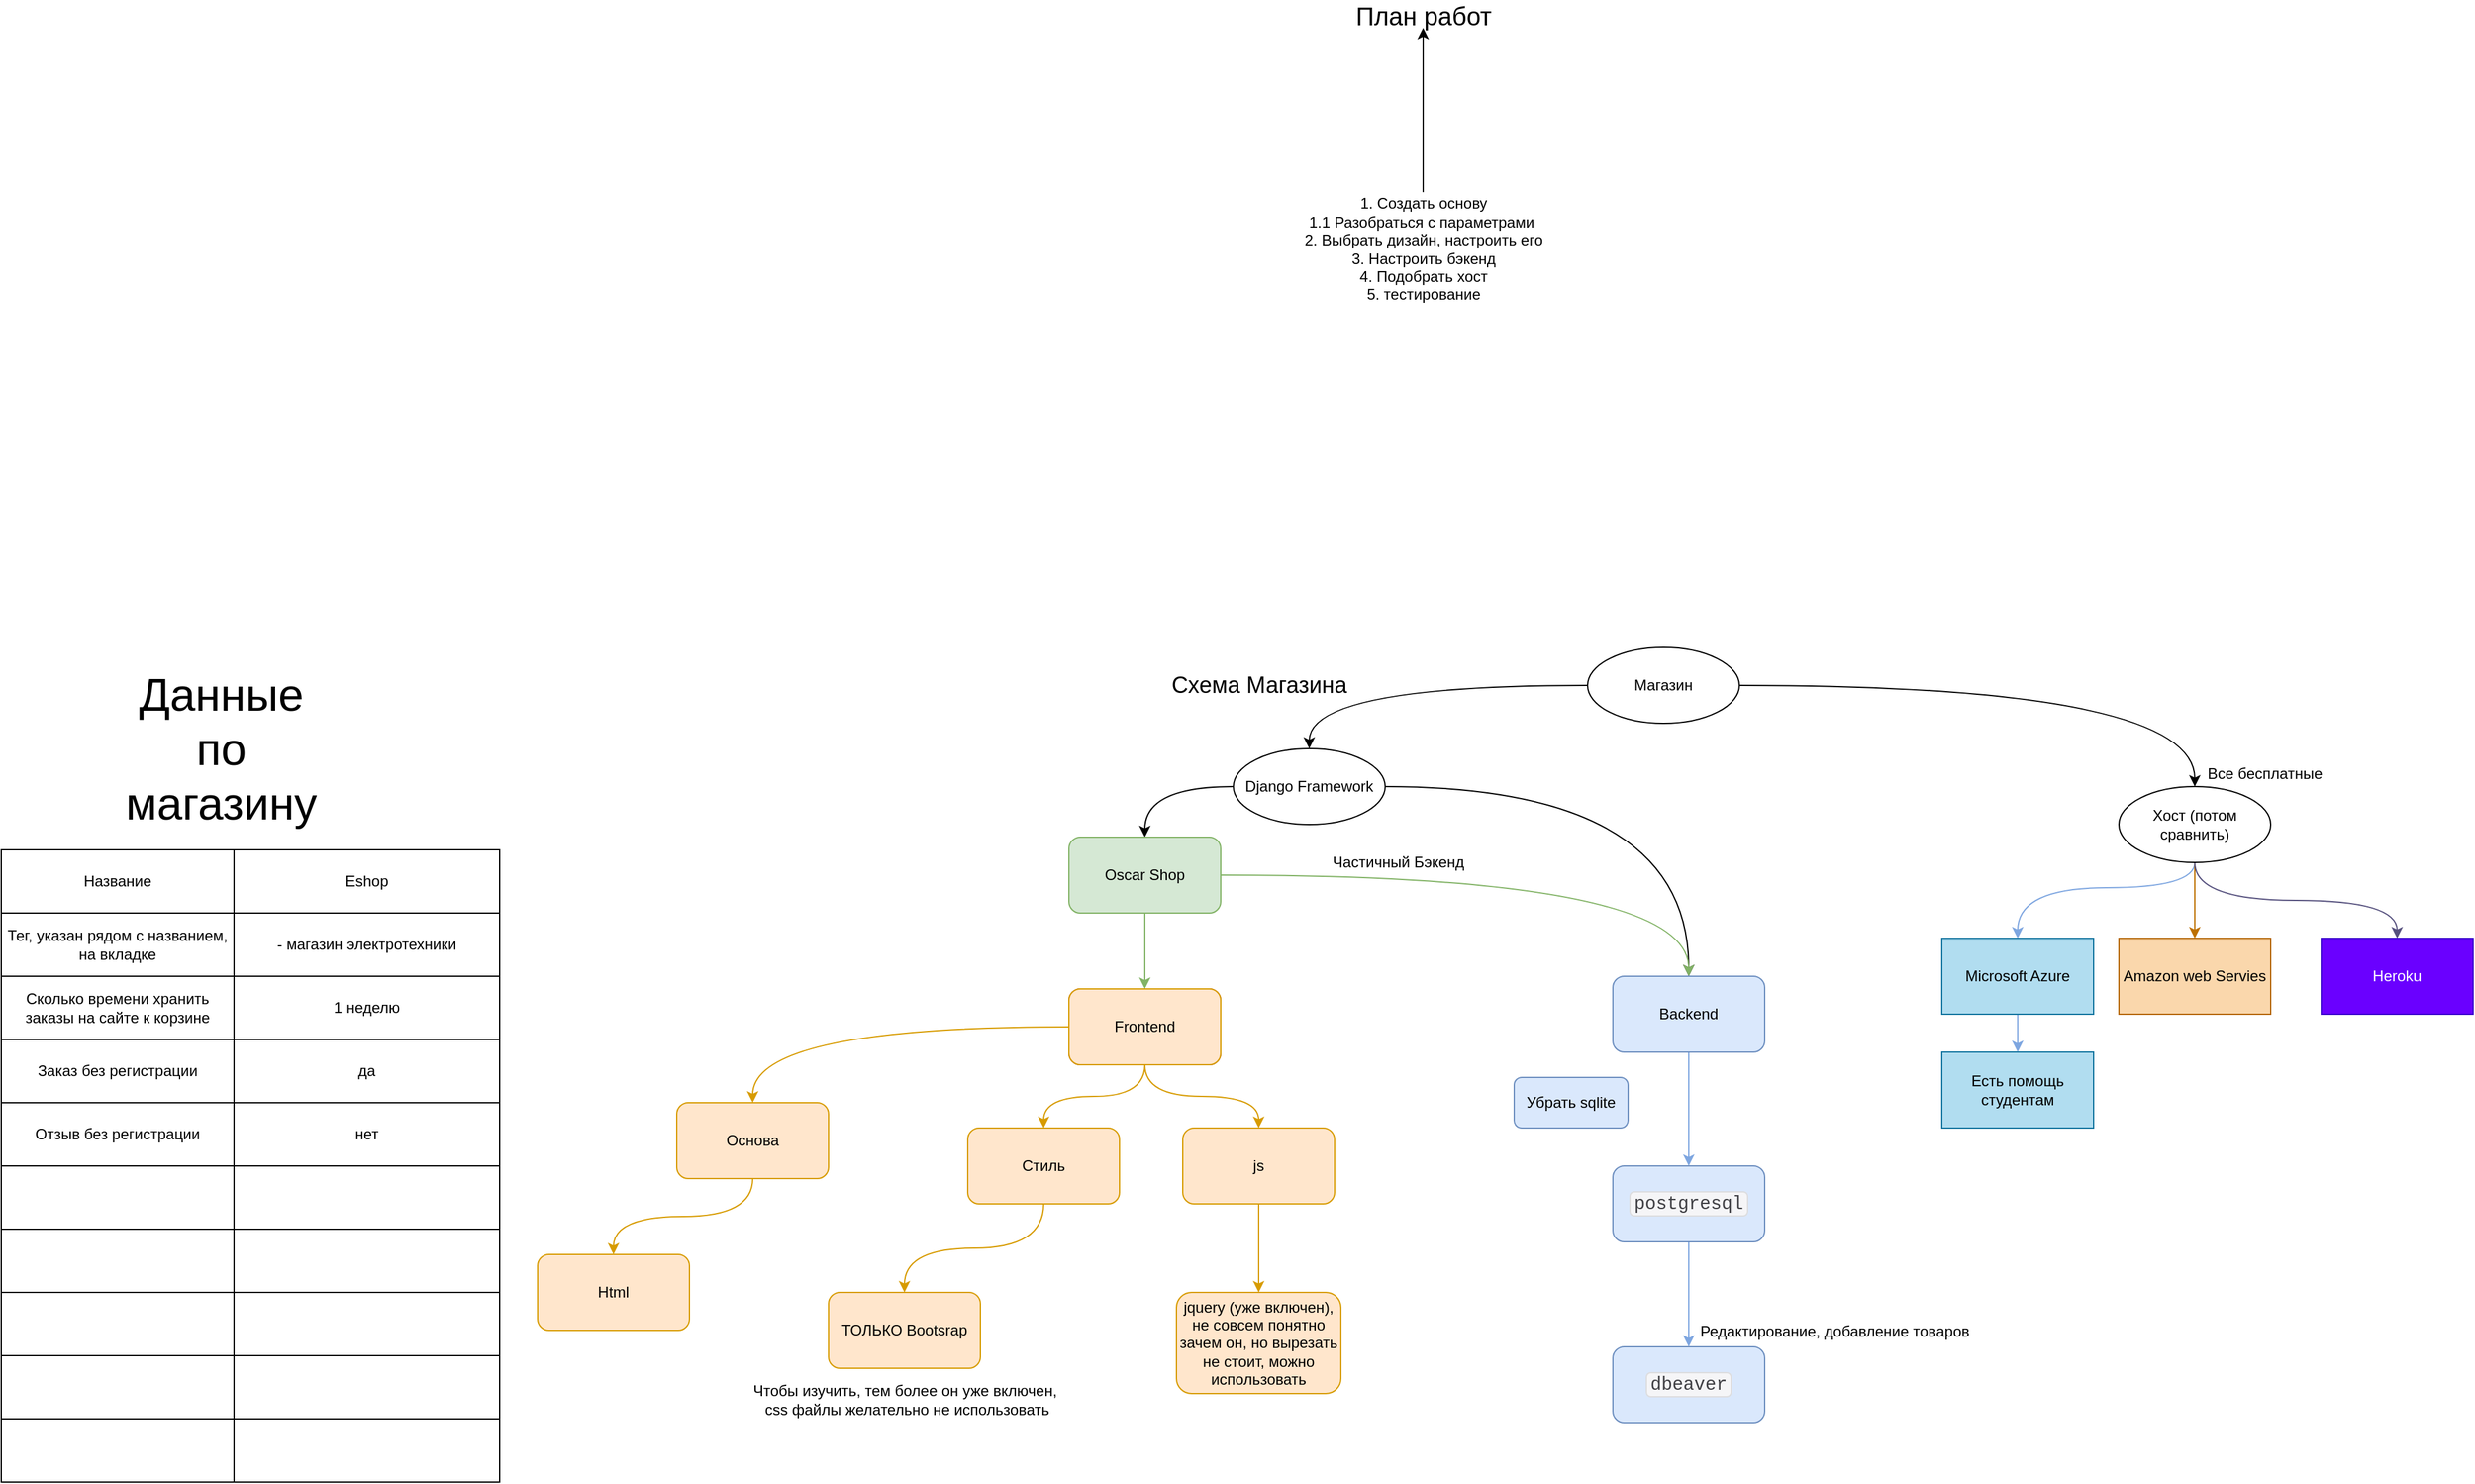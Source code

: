 <mxfile version="14.1.8" type="device"><diagram id="prtHgNgQTEPvFCAcTncT" name="Page-1"><mxGraphModel dx="3372" dy="2166" grid="1" gridSize="10" guides="1" tooltips="1" connect="1" arrows="1" fold="1" page="1" pageScale="1" pageWidth="827" pageHeight="1169" math="0" shadow="0"><root><mxCell id="0"/><mxCell id="1" parent="0"/><mxCell id="rxrXzZAJuEPQkS48RmaR-1" value="&lt;font style=&quot;font-size: 18px&quot;&gt;Схема Магазина&lt;/font&gt;" style="text;html=1;align=center;verticalAlign=middle;resizable=0;points=[];autosize=1;" parent="1" vertex="1"><mxGeometry x="-735" width="150" height="20" as="geometry"/></mxCell><mxCell id="rxrXzZAJuEPQkS48RmaR-2" value="&lt;font style=&quot;font-size: 20px&quot;&gt;План работ&lt;/font&gt;" style="text;html=1;align=center;verticalAlign=middle;resizable=0;points=[];autosize=1;" parent="1" vertex="1"><mxGeometry x="-590" y="-530" width="120" height="20" as="geometry"/></mxCell><mxCell id="HfXP12kQXcB-YYXYpd6a-1" value="" style="edgeStyle=orthogonalEdgeStyle;rounded=0;orthogonalLoop=1;jettySize=auto;html=1;" edge="1" parent="1" source="rxrXzZAJuEPQkS48RmaR-3" target="rxrXzZAJuEPQkS48RmaR-2"><mxGeometry relative="1" as="geometry"/></mxCell><mxCell id="rxrXzZAJuEPQkS48RmaR-3" value="1. Создать основу&lt;br&gt;1.1 Разобраться с параметрами&amp;nbsp;&lt;br&gt;2. Выбрать дизайн, настроить его&lt;br&gt;3. Настроить бэкенд&lt;br&gt;4. Подобрать хост&lt;br&gt;5. тестирование" style="text;html=1;align=center;verticalAlign=middle;resizable=0;points=[];autosize=1;" parent="1" vertex="1"><mxGeometry x="-630" y="-380" width="200" height="90" as="geometry"/></mxCell><mxCell id="rxrXzZAJuEPQkS48RmaR-42" style="edgeStyle=orthogonalEdgeStyle;curved=1;rounded=0;orthogonalLoop=1;jettySize=auto;html=1;entryX=0.5;entryY=0;entryDx=0;entryDy=0;" parent="1" source="rxrXzZAJuEPQkS48RmaR-4" target="rxrXzZAJuEPQkS48RmaR-5" edge="1"><mxGeometry relative="1" as="geometry"/></mxCell><mxCell id="rxrXzZAJuEPQkS48RmaR-44" style="edgeStyle=orthogonalEdgeStyle;curved=1;rounded=0;orthogonalLoop=1;jettySize=auto;html=1;" parent="1" source="rxrXzZAJuEPQkS48RmaR-4" target="rxrXzZAJuEPQkS48RmaR-14" edge="1"><mxGeometry relative="1" as="geometry"/></mxCell><mxCell id="rxrXzZAJuEPQkS48RmaR-4" value="Django Framework" style="ellipse;whiteSpace=wrap;html=1;fontFamily=Helvetica;fontSize=12;align=center;" parent="1" vertex="1"><mxGeometry x="-680" y="60" width="120" height="60" as="geometry"/></mxCell><mxCell id="rxrXzZAJuEPQkS48RmaR-13" style="edgeStyle=orthogonalEdgeStyle;curved=1;rounded=0;orthogonalLoop=1;jettySize=auto;html=1;entryX=0.5;entryY=0;entryDx=0;entryDy=0;exitX=0.5;exitY=1;exitDx=0;exitDy=0;fillColor=#d5e8d4;strokeColor=#82b366;" parent="1" source="rxrXzZAJuEPQkS48RmaR-5" target="rxrXzZAJuEPQkS48RmaR-12" edge="1"><mxGeometry relative="1" as="geometry"/></mxCell><mxCell id="rxrXzZAJuEPQkS48RmaR-43" style="edgeStyle=orthogonalEdgeStyle;curved=1;rounded=0;orthogonalLoop=1;jettySize=auto;html=1;strokeColor=#82b366;fillColor=#d5e8d4;" parent="1" source="rxrXzZAJuEPQkS48RmaR-5" target="rxrXzZAJuEPQkS48RmaR-14" edge="1"><mxGeometry relative="1" as="geometry"/></mxCell><mxCell id="rxrXzZAJuEPQkS48RmaR-5" value="Oscar Shop" style="rounded=1;whiteSpace=wrap;html=1;fillColor=#d5e8d4;strokeColor=#82b366;" parent="1" vertex="1"><mxGeometry x="-810" y="130" width="120" height="60" as="geometry"/></mxCell><mxCell id="rxrXzZAJuEPQkS48RmaR-24" style="edgeStyle=orthogonalEdgeStyle;curved=1;rounded=0;orthogonalLoop=1;jettySize=auto;html=1;entryX=0.5;entryY=0;entryDx=0;entryDy=0;strokeColor=#d79b00;fillColor=#ffe6cc;" parent="1" source="rxrXzZAJuEPQkS48RmaR-12" target="rxrXzZAJuEPQkS48RmaR-29" edge="1"><mxGeometry relative="1" as="geometry"><mxPoint x="-980" y="360" as="targetPoint"/></mxGeometry></mxCell><mxCell id="rxrXzZAJuEPQkS48RmaR-12" value="Frontend" style="rounded=1;whiteSpace=wrap;html=1;fillColor=#f8cecc;strokeColor=#b85450;" parent="1" vertex="1"><mxGeometry x="-810" y="250" width="120" height="60" as="geometry"/></mxCell><mxCell id="rxrXzZAJuEPQkS48RmaR-48" style="edgeStyle=orthogonalEdgeStyle;curved=1;rounded=0;orthogonalLoop=1;jettySize=auto;html=1;strokeColor=#7EA6E0;" parent="1" source="rxrXzZAJuEPQkS48RmaR-14" target="rxrXzZAJuEPQkS48RmaR-47" edge="1"><mxGeometry relative="1" as="geometry"/></mxCell><mxCell id="rxrXzZAJuEPQkS48RmaR-14" value="Backend" style="rounded=1;whiteSpace=wrap;html=1;fillColor=#dae8fc;strokeColor=#6c8ebf;" parent="1" vertex="1"><mxGeometry x="-380" y="240" width="120" height="60" as="geometry"/></mxCell><mxCell id="rxrXzZAJuEPQkS48RmaR-20" value="Html" style="rounded=1;whiteSpace=wrap;html=1;fillColor=#ffe6cc;strokeColor=#d79b00;" parent="1" vertex="1"><mxGeometry x="-1230" y="460" width="120" height="60" as="geometry"/></mxCell><mxCell id="rxrXzZAJuEPQkS48RmaR-25" style="edgeStyle=orthogonalEdgeStyle;curved=1;rounded=0;orthogonalLoop=1;jettySize=auto;html=1;strokeColor=#d79b00;fillColor=#ffe6cc;exitX=0.5;exitY=1;exitDx=0;exitDy=0;" parent="1" source="rxrXzZAJuEPQkS48RmaR-29" target="rxrXzZAJuEPQkS48RmaR-20" edge="1"><mxGeometry relative="1" as="geometry"><mxPoint x="-1040" y="390.034" as="sourcePoint"/></mxGeometry></mxCell><mxCell id="rxrXzZAJuEPQkS48RmaR-29" value="Основа" style="rounded=1;whiteSpace=wrap;html=1;fillColor=#ffe6cc;strokeColor=#d79b00;" parent="1" vertex="1"><mxGeometry x="-1120" y="340" width="120" height="60" as="geometry"/></mxCell><mxCell id="rxrXzZAJuEPQkS48RmaR-32" style="edgeStyle=orthogonalEdgeStyle;curved=1;rounded=0;orthogonalLoop=1;jettySize=auto;html=1;entryX=0.5;entryY=0;entryDx=0;entryDy=0;strokeColor=#d79b00;fillColor=#ffe6cc;" parent="1" source="rxrXzZAJuEPQkS48RmaR-30" target="rxrXzZAJuEPQkS48RmaR-31" edge="1"><mxGeometry relative="1" as="geometry"/></mxCell><mxCell id="rxrXzZAJuEPQkS48RmaR-35" style="edgeStyle=orthogonalEdgeStyle;curved=1;rounded=0;orthogonalLoop=1;jettySize=auto;html=1;strokeColor=#d79b00;fillColor=#ffe6cc;" parent="1" source="rxrXzZAJuEPQkS48RmaR-30" target="rxrXzZAJuEPQkS48RmaR-34" edge="1"><mxGeometry relative="1" as="geometry"/></mxCell><mxCell id="rxrXzZAJuEPQkS48RmaR-30" value="Frontend" style="rounded=1;whiteSpace=wrap;html=1;fillColor=#ffe6cc;strokeColor=#d79b00;" parent="1" vertex="1"><mxGeometry x="-810" y="250" width="120" height="60" as="geometry"/></mxCell><mxCell id="rxrXzZAJuEPQkS48RmaR-38" style="edgeStyle=orthogonalEdgeStyle;curved=1;rounded=0;orthogonalLoop=1;jettySize=auto;html=1;strokeColor=#d79b00;fillColor=#ffe6cc;entryX=0.5;entryY=0;entryDx=0;entryDy=0;" parent="1" source="rxrXzZAJuEPQkS48RmaR-31" target="rxrXzZAJuEPQkS48RmaR-39" edge="1"><mxGeometry relative="1" as="geometry"><mxPoint x="-890" y="510" as="targetPoint"/></mxGeometry></mxCell><mxCell id="rxrXzZAJuEPQkS48RmaR-31" value="Стиль" style="rounded=1;whiteSpace=wrap;html=1;fillColor=#ffe6cc;strokeColor=#d79b00;" parent="1" vertex="1"><mxGeometry x="-890" y="360" width="120" height="60" as="geometry"/></mxCell><mxCell id="rxrXzZAJuEPQkS48RmaR-37" style="edgeStyle=orthogonalEdgeStyle;curved=1;rounded=0;orthogonalLoop=1;jettySize=auto;html=1;strokeColor=#d79b00;fillColor=#ffe6cc;" parent="1" source="rxrXzZAJuEPQkS48RmaR-34" target="rxrXzZAJuEPQkS48RmaR-36" edge="1"><mxGeometry relative="1" as="geometry"/></mxCell><mxCell id="rxrXzZAJuEPQkS48RmaR-34" value="js" style="rounded=1;whiteSpace=wrap;html=1;fillColor=#ffe6cc;strokeColor=#d79b00;" parent="1" vertex="1"><mxGeometry x="-720" y="360" width="120" height="60" as="geometry"/></mxCell><mxCell id="rxrXzZAJuEPQkS48RmaR-36" value="jquery (уже включен), не совсем понятно зачем он, но вырезать не стоит, можно использовать" style="rounded=1;whiteSpace=wrap;html=1;fillColor=#ffe6cc;strokeColor=#d79b00;" parent="1" vertex="1"><mxGeometry x="-725" y="490" width="130" height="80" as="geometry"/></mxCell><mxCell id="rxrXzZAJuEPQkS48RmaR-39" value="ТОЛЬКО Bootsrap" style="rounded=1;whiteSpace=wrap;html=1;fillColor=#ffe6cc;strokeColor=#d79b00;" parent="1" vertex="1"><mxGeometry x="-1000" y="490" width="120" height="60" as="geometry"/></mxCell><mxCell id="rxrXzZAJuEPQkS48RmaR-40" value="Чтобы изучить, тем более он уже включен,&lt;br&gt;&amp;nbsp;css файлы желательно не использовать" style="text;html=1;align=center;verticalAlign=middle;resizable=0;points=[];autosize=1;" parent="1" vertex="1"><mxGeometry x="-1070" y="560" width="260" height="30" as="geometry"/></mxCell><mxCell id="rxrXzZAJuEPQkS48RmaR-45" value="Частичный Бэкенд" style="text;html=1;align=center;verticalAlign=middle;resizable=0;points=[];autosize=1;" parent="1" vertex="1"><mxGeometry x="-610" y="140" width="120" height="20" as="geometry"/></mxCell><mxCell id="rxrXzZAJuEPQkS48RmaR-46" value="Убрать sqlite" style="rounded=1;whiteSpace=wrap;html=1;fillColor=#dae8fc;strokeColor=#6c8ebf;" parent="1" vertex="1"><mxGeometry x="-458" y="320" width="90" height="40" as="geometry"/></mxCell><mxCell id="rxrXzZAJuEPQkS48RmaR-82" style="edgeStyle=orthogonalEdgeStyle;curved=1;rounded=0;orthogonalLoop=1;jettySize=auto;html=1;strokeColor=#7EA6E0;" parent="1" source="rxrXzZAJuEPQkS48RmaR-47" target="rxrXzZAJuEPQkS48RmaR-80" edge="1"><mxGeometry relative="1" as="geometry"/></mxCell><mxCell id="rxrXzZAJuEPQkS48RmaR-47" value="&lt;code style=&quot;box-sizing: border-box ; font-family: &amp;#34;menlo&amp;#34; , &amp;#34;monaco&amp;#34; , &amp;#34;consolas&amp;#34; , &amp;#34;courier new&amp;#34; , monospace ; font-size: 14.4px ; padding: 2px 4px ; color: rgb(63 , 63 , 68) ; background-color: rgb(245 , 245 , 247) ; border-radius: 4px ; box-shadow: rgba(0 , 0 , 0 , 0.1) 0px 0px 0px 1px inset&quot;&gt;postgresql&lt;br&gt;&lt;/code&gt;" style="rounded=1;whiteSpace=wrap;html=1;fillColor=#dae8fc;strokeColor=#6c8ebf;" parent="1" vertex="1"><mxGeometry x="-380" y="390" width="120" height="60" as="geometry"/></mxCell><mxCell id="rxrXzZAJuEPQkS48RmaR-53" value="" style="shape=image;verticalLabelPosition=bottom;labelBackgroundColor=#ffffff;verticalAlign=top;aspect=fixed;imageAspect=0;image=https://hsto.org/webt/me/2l/pa/me2lpa5o0f7i3ijip-hioytti0i.png;" parent="1" vertex="1"><mxGeometry x="-400" y="367.82" width="43" height="44.37" as="geometry"/></mxCell><mxCell id="rxrXzZAJuEPQkS48RmaR-54" value="" style="shape=image;verticalLabelPosition=bottom;labelBackgroundColor=#ffffff;verticalAlign=top;aspect=fixed;imageAspect=0;image=https://www.drupal.org/files/project-images/bootstrap-stack.png;" parent="1" vertex="1"><mxGeometry x="-1010" y="450.0" width="50" height="42.02" as="geometry"/></mxCell><mxCell id="rxrXzZAJuEPQkS48RmaR-57" value="" style="shape=image;verticalLabelPosition=bottom;labelBackgroundColor=#ffffff;verticalAlign=top;aspect=fixed;imageAspect=0;image=https://www.spencergerdes.com/assets/images/jquery.png;" parent="1" vertex="1"><mxGeometry x="-750" y="460" width="70" height="19.66" as="geometry"/></mxCell><mxCell id="rxrXzZAJuEPQkS48RmaR-62" style="edgeStyle=orthogonalEdgeStyle;curved=1;rounded=0;orthogonalLoop=1;jettySize=auto;html=1;" parent="1" source="rxrXzZAJuEPQkS48RmaR-61" target="rxrXzZAJuEPQkS48RmaR-4" edge="1"><mxGeometry relative="1" as="geometry"/></mxCell><mxCell id="rxrXzZAJuEPQkS48RmaR-64" style="edgeStyle=orthogonalEdgeStyle;curved=1;rounded=0;orthogonalLoop=1;jettySize=auto;html=1;" parent="1" source="rxrXzZAJuEPQkS48RmaR-61" target="rxrXzZAJuEPQkS48RmaR-65" edge="1"><mxGeometry relative="1" as="geometry"><mxPoint x="-160" y="70" as="targetPoint"/></mxGeometry></mxCell><mxCell id="rxrXzZAJuEPQkS48RmaR-61" value="Магазин" style="ellipse;whiteSpace=wrap;html=1;fontFamily=Helvetica;fontSize=12;align=center;" parent="1" vertex="1"><mxGeometry x="-400" y="-20" width="120" height="60" as="geometry"/></mxCell><mxCell id="rxrXzZAJuEPQkS48RmaR-67" style="edgeStyle=orthogonalEdgeStyle;curved=1;rounded=0;orthogonalLoop=1;jettySize=auto;html=1;strokeColor=#7EA6E0;" parent="1" source="rxrXzZAJuEPQkS48RmaR-65" target="rxrXzZAJuEPQkS48RmaR-66" edge="1"><mxGeometry relative="1" as="geometry"><Array as="points"><mxPoint x="80" y="170"/><mxPoint x="-60" y="170"/></Array></mxGeometry></mxCell><mxCell id="rxrXzZAJuEPQkS48RmaR-75" style="edgeStyle=orthogonalEdgeStyle;curved=1;rounded=0;orthogonalLoop=1;jettySize=auto;html=1;strokeColor=#BD7000;entryX=0.5;entryY=0;entryDx=0;entryDy=0;fillColor=#f0a30a;" parent="1" source="rxrXzZAJuEPQkS48RmaR-65" target="rxrXzZAJuEPQkS48RmaR-76" edge="1"><mxGeometry relative="1" as="geometry"><mxPoint x="70" y="210" as="targetPoint"/></mxGeometry></mxCell><mxCell id="rxrXzZAJuEPQkS48RmaR-87" style="edgeStyle=orthogonalEdgeStyle;curved=1;rounded=0;orthogonalLoop=1;jettySize=auto;html=1;entryX=0.5;entryY=0;entryDx=0;entryDy=0;strokeColor=#56517e;exitX=0.5;exitY=1;exitDx=0;exitDy=0;fillColor=#d0cee2;" parent="1" source="rxrXzZAJuEPQkS48RmaR-65" target="rxrXzZAJuEPQkS48RmaR-84" edge="1"><mxGeometry relative="1" as="geometry"/></mxCell><mxCell id="rxrXzZAJuEPQkS48RmaR-65" value="Хост (потом сравнить)" style="ellipse;whiteSpace=wrap;html=1;fontFamily=Helvetica;fontSize=12;align=center;" parent="1" vertex="1"><mxGeometry x="20" y="90" width="120" height="60" as="geometry"/></mxCell><mxCell id="rxrXzZAJuEPQkS48RmaR-71" style="edgeStyle=orthogonalEdgeStyle;curved=1;rounded=0;orthogonalLoop=1;jettySize=auto;html=1;entryX=0.5;entryY=0;entryDx=0;entryDy=0;strokeColor=#7EA6E0;" parent="1" source="rxrXzZAJuEPQkS48RmaR-66" target="rxrXzZAJuEPQkS48RmaR-70" edge="1"><mxGeometry relative="1" as="geometry"/></mxCell><mxCell id="rxrXzZAJuEPQkS48RmaR-66" value="Microsoft Azure" style="rounded=0;whiteSpace=wrap;html=1;fontFamily=Helvetica;fontSize=12;align=center;fillColor=#b1ddf0;strokeColor=#10739e;" parent="1" vertex="1"><mxGeometry x="-120" y="210" width="120" height="60" as="geometry"/></mxCell><mxCell id="rxrXzZAJuEPQkS48RmaR-70" value="Есть помощь студентам" style="rounded=0;whiteSpace=wrap;html=1;strokeColor=#10739e;fillColor=#b1ddf0;" parent="1" vertex="1"><mxGeometry x="-120" y="300" width="120" height="60" as="geometry"/></mxCell><mxCell id="rxrXzZAJuEPQkS48RmaR-76" value="Amazon web Servies" style="rounded=0;whiteSpace=wrap;html=1;fontFamily=Helvetica;fontSize=12;align=center;fillColor=#fad7ac;strokeColor=#b46504;" parent="1" vertex="1"><mxGeometry x="20" y="210" width="120" height="60" as="geometry"/></mxCell><mxCell id="rxrXzZAJuEPQkS48RmaR-77" value="" style="shape=image;verticalLabelPosition=bottom;labelBackgroundColor=#ffffff;verticalAlign=top;aspect=fixed;imageAspect=0;image=http://datanetstracon.com/images/Azure.png;" parent="1" vertex="1"><mxGeometry x="-162.65" y="153.67" width="85.29" height="62.65" as="geometry"/></mxCell><mxCell id="rxrXzZAJuEPQkS48RmaR-78" value="" style="shape=image;verticalLabelPosition=bottom;labelBackgroundColor=#ffffff;verticalAlign=top;aspect=fixed;imageAspect=0;image=https://www.itsec.ru/hubfs/ISR/AWS.png;" parent="1" vertex="1"><mxGeometry x="10" y="160" width="66.67" height="50" as="geometry"/></mxCell><mxCell id="rxrXzZAJuEPQkS48RmaR-80" value="&lt;code style=&quot;box-sizing: border-box ; font-family: &amp;#34;menlo&amp;#34; , &amp;#34;monaco&amp;#34; , &amp;#34;consolas&amp;#34; , &amp;#34;courier new&amp;#34; , monospace ; font-size: 14.4px ; padding: 2px 4px ; color: rgb(63 , 63 , 68) ; background-color: rgb(245 , 245 , 247) ; border-radius: 4px ; box-shadow: rgba(0 , 0 , 0 , 0.1) 0px 0px 0px 1px inset&quot;&gt;dbeaver&lt;br&gt;&lt;/code&gt;" style="rounded=1;whiteSpace=wrap;html=1;fillColor=#dae8fc;strokeColor=#6c8ebf;" parent="1" vertex="1"><mxGeometry x="-380" y="533" width="120" height="60" as="geometry"/></mxCell><mxCell id="rxrXzZAJuEPQkS48RmaR-81" value="" style="shape=image;verticalLabelPosition=bottom;labelBackgroundColor=#ffffff;verticalAlign=top;aspect=fixed;imageAspect=0;image=https://freesoft.ru/storage/images/214/2134/213379/213379_normal.png;" parent="1" vertex="1"><mxGeometry x="-405" y="523" width="37" height="37" as="geometry"/></mxCell><mxCell id="rxrXzZAJuEPQkS48RmaR-83" value="Редактирование, добавление товаров" style="text;html=1;align=center;verticalAlign=middle;resizable=0;points=[];autosize=1;" parent="1" vertex="1"><mxGeometry x="-320" y="511.01" width="230" height="20" as="geometry"/></mxCell><mxCell id="rxrXzZAJuEPQkS48RmaR-84" value="Heroku" style="rounded=0;whiteSpace=wrap;html=1;strokeColor=#3700CC;fillColor=#6a00ff;fontColor=#ffffff;" parent="1" vertex="1"><mxGeometry x="180" y="210" width="120" height="60" as="geometry"/></mxCell><mxCell id="rxrXzZAJuEPQkS48RmaR-85" value="" style="shape=image;verticalLabelPosition=bottom;labelBackgroundColor=#ffffff;verticalAlign=top;aspect=fixed;imageAspect=0;image=https://static.perimeter81.com/website20/images/b2bv2/organism/solutions/heroku/b2b-solutions-heroku-into__img.png;" parent="1" vertex="1"><mxGeometry x="240" y="150" width="52" height="57.29" as="geometry"/></mxCell><mxCell id="rxrXzZAJuEPQkS48RmaR-88" value="Все бесплатные" style="text;html=1;align=center;verticalAlign=middle;resizable=0;points=[];autosize=1;" parent="1" vertex="1"><mxGeometry x="80" y="70" width="110" height="20" as="geometry"/></mxCell><mxCell id="rxrXzZAJuEPQkS48RmaR-90" value="Название" style="rounded=0;whiteSpace=wrap;html=1;" parent="1" vertex="1"><mxGeometry x="-1654" y="140" width="184" height="50" as="geometry"/></mxCell><mxCell id="rxrXzZAJuEPQkS48RmaR-91" value="Eshop" style="rounded=0;whiteSpace=wrap;html=1;" parent="1" vertex="1"><mxGeometry x="-1470" y="140" width="210" height="50" as="geometry"/></mxCell><mxCell id="rxrXzZAJuEPQkS48RmaR-92" value="&lt;font style=&quot;font-size: 36px&quot;&gt;Данные по магазину&lt;/font&gt;" style="text;html=1;strokeColor=none;fillColor=none;align=center;verticalAlign=middle;whiteSpace=wrap;rounded=0;" parent="1" vertex="1"><mxGeometry x="-1530" y="30" width="100" height="60" as="geometry"/></mxCell><mxCell id="rxrXzZAJuEPQkS48RmaR-93" value="Тег, указан рядом с названием, на вкладке" style="rounded=0;whiteSpace=wrap;html=1;" parent="1" vertex="1"><mxGeometry x="-1654" y="190" width="184" height="50" as="geometry"/></mxCell><mxCell id="rxrXzZAJuEPQkS48RmaR-94" value="- магазин электротехники" style="rounded=0;whiteSpace=wrap;html=1;" parent="1" vertex="1"><mxGeometry x="-1470" y="190" width="210" height="50" as="geometry"/></mxCell><mxCell id="rxrXzZAJuEPQkS48RmaR-95" value="Сколько времени хранить заказы на сайте к корзине" style="rounded=0;whiteSpace=wrap;html=1;" parent="1" vertex="1"><mxGeometry x="-1654" y="240" width="184" height="50" as="geometry"/></mxCell><mxCell id="rxrXzZAJuEPQkS48RmaR-96" value="1 неделю" style="rounded=0;whiteSpace=wrap;html=1;" parent="1" vertex="1"><mxGeometry x="-1470" y="240" width="210" height="50" as="geometry"/></mxCell><mxCell id="rxrXzZAJuEPQkS48RmaR-97" value="Заказ без регистрации" style="rounded=0;whiteSpace=wrap;html=1;" parent="1" vertex="1"><mxGeometry x="-1654" y="290" width="184" height="50" as="geometry"/></mxCell><mxCell id="rxrXzZAJuEPQkS48RmaR-98" value="да" style="rounded=0;whiteSpace=wrap;html=1;" parent="1" vertex="1"><mxGeometry x="-1470" y="290" width="210" height="50" as="geometry"/></mxCell><mxCell id="rxrXzZAJuEPQkS48RmaR-99" value="Отзыв без регистрации" style="rounded=0;whiteSpace=wrap;html=1;" parent="1" vertex="1"><mxGeometry x="-1654" y="340" width="184" height="50" as="geometry"/></mxCell><mxCell id="rxrXzZAJuEPQkS48RmaR-100" value="нет" style="rounded=0;whiteSpace=wrap;html=1;" parent="1" vertex="1"><mxGeometry x="-1470" y="340" width="210" height="50" as="geometry"/></mxCell><mxCell id="rxrXzZAJuEPQkS48RmaR-101" value="" style="rounded=0;whiteSpace=wrap;html=1;" parent="1" vertex="1"><mxGeometry x="-1654" y="390" width="184" height="50" as="geometry"/></mxCell><mxCell id="rxrXzZAJuEPQkS48RmaR-102" value="" style="rounded=0;whiteSpace=wrap;html=1;" parent="1" vertex="1"><mxGeometry x="-1470" y="390" width="210" height="50" as="geometry"/></mxCell><mxCell id="rxrXzZAJuEPQkS48RmaR-109" value="" style="rounded=0;whiteSpace=wrap;html=1;" parent="1" vertex="1"><mxGeometry x="-1654" y="440" width="184" height="50" as="geometry"/></mxCell><mxCell id="rxrXzZAJuEPQkS48RmaR-110" value="" style="rounded=0;whiteSpace=wrap;html=1;" parent="1" vertex="1"><mxGeometry x="-1470" y="440" width="210" height="50" as="geometry"/></mxCell><mxCell id="rxrXzZAJuEPQkS48RmaR-111" value="" style="rounded=0;whiteSpace=wrap;html=1;" parent="1" vertex="1"><mxGeometry x="-1654" y="490" width="184" height="50" as="geometry"/></mxCell><mxCell id="rxrXzZAJuEPQkS48RmaR-112" value="" style="rounded=0;whiteSpace=wrap;html=1;" parent="1" vertex="1"><mxGeometry x="-1470" y="490" width="210" height="50" as="geometry"/></mxCell><mxCell id="rxrXzZAJuEPQkS48RmaR-113" value="" style="rounded=0;whiteSpace=wrap;html=1;" parent="1" vertex="1"><mxGeometry x="-1654" y="540" width="184" height="50" as="geometry"/></mxCell><mxCell id="rxrXzZAJuEPQkS48RmaR-114" value="" style="rounded=0;whiteSpace=wrap;html=1;" parent="1" vertex="1"><mxGeometry x="-1470" y="540" width="210" height="50" as="geometry"/></mxCell><mxCell id="rxrXzZAJuEPQkS48RmaR-115" value="" style="rounded=0;whiteSpace=wrap;html=1;" parent="1" vertex="1"><mxGeometry x="-1654" y="590" width="184" height="50" as="geometry"/></mxCell><mxCell id="rxrXzZAJuEPQkS48RmaR-116" value="" style="rounded=0;whiteSpace=wrap;html=1;" parent="1" vertex="1"><mxGeometry x="-1470" y="590" width="210" height="50" as="geometry"/></mxCell></root></mxGraphModel></diagram></mxfile>
